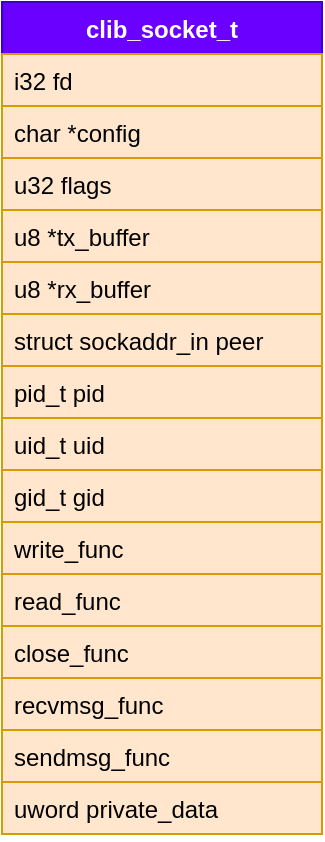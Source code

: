 <mxfile version="14.1.8" type="device"><diagram name="Page-1" id="e7e014a7-5840-1c2e-5031-d8a46d1fe8dd"><mxGraphModel dx="768" dy="482" grid="1" gridSize="10" guides="1" tooltips="1" connect="1" arrows="1" fold="1" page="1" pageScale="1" pageWidth="1169" pageHeight="826" background="#ffffff" math="0" shadow="0"><root><mxCell id="0"/><mxCell id="1" parent="0"/><mxCell id="sHo7rCu5BnpLvMFZvAdc-41" value="clib_socket_t&#10;" style="swimlane;fontStyle=1;align=center;verticalAlign=top;childLayout=stackLayout;horizontal=1;startSize=26;horizontalStack=0;resizeParent=1;resizeParentMax=0;resizeLast=0;collapsible=1;marginBottom=0;fillColor=#6a00ff;strokeColor=#3700CC;fontColor=#ffffff;" vertex="1" parent="1"><mxGeometry x="40" y="40" width="160" height="416" as="geometry"/></mxCell><mxCell id="sHo7rCu5BnpLvMFZvAdc-42" value="i32 fd" style="text;strokeColor=#d79b00;fillColor=#ffe6cc;align=left;verticalAlign=top;spacingLeft=4;spacingRight=4;overflow=hidden;rotatable=0;points=[[0,0.5],[1,0.5]];portConstraint=eastwest;" vertex="1" parent="sHo7rCu5BnpLvMFZvAdc-41"><mxGeometry y="26" width="160" height="26" as="geometry"/></mxCell><mxCell id="sHo7rCu5BnpLvMFZvAdc-44" value="char *config" style="text;strokeColor=#d79b00;fillColor=#ffe6cc;align=left;verticalAlign=top;spacingLeft=4;spacingRight=4;overflow=hidden;rotatable=0;points=[[0,0.5],[1,0.5]];portConstraint=eastwest;" vertex="1" parent="sHo7rCu5BnpLvMFZvAdc-41"><mxGeometry y="52" width="160" height="26" as="geometry"/></mxCell><mxCell id="sHo7rCu5BnpLvMFZvAdc-45" value="u32 flags" style="text;fillColor=#ffe6cc;align=left;verticalAlign=top;spacingLeft=4;spacingRight=4;overflow=hidden;rotatable=0;points=[[0,0.5],[1,0.5]];portConstraint=eastwest;strokeColor=#d79b00;" vertex="1" parent="sHo7rCu5BnpLvMFZvAdc-41"><mxGeometry y="78" width="160" height="26" as="geometry"/></mxCell><mxCell id="sHo7rCu5BnpLvMFZvAdc-46" value="u8 *tx_buffer" style="text;fillColor=#ffe6cc;align=left;verticalAlign=top;spacingLeft=4;spacingRight=4;overflow=hidden;rotatable=0;points=[[0,0.5],[1,0.5]];portConstraint=eastwest;strokeColor=#d79b00;" vertex="1" parent="sHo7rCu5BnpLvMFZvAdc-41"><mxGeometry y="104" width="160" height="26" as="geometry"/></mxCell><mxCell id="sHo7rCu5BnpLvMFZvAdc-47" value="u8 *rx_buffer" style="text;fillColor=#ffe6cc;align=left;verticalAlign=top;spacingLeft=4;spacingRight=4;overflow=hidden;rotatable=0;points=[[0,0.5],[1,0.5]];portConstraint=eastwest;strokeColor=#d79b00;" vertex="1" parent="sHo7rCu5BnpLvMFZvAdc-41"><mxGeometry y="130" width="160" height="26" as="geometry"/></mxCell><mxCell id="sHo7rCu5BnpLvMFZvAdc-48" value="struct sockaddr_in peer" style="text;fillColor=#ffe6cc;align=left;verticalAlign=top;spacingLeft=4;spacingRight=4;overflow=hidden;rotatable=0;points=[[0,0.5],[1,0.5]];portConstraint=eastwest;strokeColor=#d79b00;" vertex="1" parent="sHo7rCu5BnpLvMFZvAdc-41"><mxGeometry y="156" width="160" height="26" as="geometry"/></mxCell><mxCell id="sHo7rCu5BnpLvMFZvAdc-49" value="pid_t pid" style="text;fillColor=#ffe6cc;align=left;verticalAlign=top;spacingLeft=4;spacingRight=4;overflow=hidden;rotatable=0;points=[[0,0.5],[1,0.5]];portConstraint=eastwest;strokeColor=#d79b00;" vertex="1" parent="sHo7rCu5BnpLvMFZvAdc-41"><mxGeometry y="182" width="160" height="26" as="geometry"/></mxCell><mxCell id="sHo7rCu5BnpLvMFZvAdc-50" value="uid_t uid" style="text;fillColor=#ffe6cc;align=left;verticalAlign=top;spacingLeft=4;spacingRight=4;overflow=hidden;rotatable=0;points=[[0,0.5],[1,0.5]];portConstraint=eastwest;strokeColor=#d79b00;" vertex="1" parent="sHo7rCu5BnpLvMFZvAdc-41"><mxGeometry y="208" width="160" height="26" as="geometry"/></mxCell><mxCell id="sHo7rCu5BnpLvMFZvAdc-51" value="gid_t gid" style="text;fillColor=#ffe6cc;align=left;verticalAlign=top;spacingLeft=4;spacingRight=4;overflow=hidden;rotatable=0;points=[[0,0.5],[1,0.5]];portConstraint=eastwest;strokeColor=#d79b00;" vertex="1" parent="sHo7rCu5BnpLvMFZvAdc-41"><mxGeometry y="234" width="160" height="26" as="geometry"/></mxCell><mxCell id="sHo7rCu5BnpLvMFZvAdc-52" value="write_func" style="text;fillColor=#ffe6cc;align=left;verticalAlign=top;spacingLeft=4;spacingRight=4;overflow=hidden;rotatable=0;points=[[0,0.5],[1,0.5]];portConstraint=eastwest;strokeColor=#d79b00;" vertex="1" parent="sHo7rCu5BnpLvMFZvAdc-41"><mxGeometry y="260" width="160" height="26" as="geometry"/></mxCell><mxCell id="sHo7rCu5BnpLvMFZvAdc-53" value="read_func" style="text;fillColor=#ffe6cc;align=left;verticalAlign=top;spacingLeft=4;spacingRight=4;overflow=hidden;rotatable=0;points=[[0,0.5],[1,0.5]];portConstraint=eastwest;strokeColor=#d79b00;" vertex="1" parent="sHo7rCu5BnpLvMFZvAdc-41"><mxGeometry y="286" width="160" height="26" as="geometry"/></mxCell><mxCell id="sHo7rCu5BnpLvMFZvAdc-54" value="close_func" style="text;fillColor=#ffe6cc;align=left;verticalAlign=top;spacingLeft=4;spacingRight=4;overflow=hidden;rotatable=0;points=[[0,0.5],[1,0.5]];portConstraint=eastwest;strokeColor=#d79b00;" vertex="1" parent="sHo7rCu5BnpLvMFZvAdc-41"><mxGeometry y="312" width="160" height="26" as="geometry"/></mxCell><mxCell id="sHo7rCu5BnpLvMFZvAdc-55" value="recvmsg_func" style="text;fillColor=#ffe6cc;align=left;verticalAlign=top;spacingLeft=4;spacingRight=4;overflow=hidden;rotatable=0;points=[[0,0.5],[1,0.5]];portConstraint=eastwest;strokeColor=#d79b00;" vertex="1" parent="sHo7rCu5BnpLvMFZvAdc-41"><mxGeometry y="338" width="160" height="26" as="geometry"/></mxCell><mxCell id="sHo7rCu5BnpLvMFZvAdc-56" value="sendmsg_func" style="text;fillColor=#ffe6cc;align=left;verticalAlign=top;spacingLeft=4;spacingRight=4;overflow=hidden;rotatable=0;points=[[0,0.5],[1,0.5]];portConstraint=eastwest;strokeColor=#d79b00;" vertex="1" parent="sHo7rCu5BnpLvMFZvAdc-41"><mxGeometry y="364" width="160" height="26" as="geometry"/></mxCell><mxCell id="sHo7rCu5BnpLvMFZvAdc-57" value="uword private_data" style="text;strokeColor=#d79b00;fillColor=#ffe6cc;align=left;verticalAlign=top;spacingLeft=4;spacingRight=4;overflow=hidden;rotatable=0;points=[[0,0.5],[1,0.5]];portConstraint=eastwest;" vertex="1" parent="sHo7rCu5BnpLvMFZvAdc-41"><mxGeometry y="390" width="160" height="26" as="geometry"/></mxCell></root></mxGraphModel></diagram></mxfile>